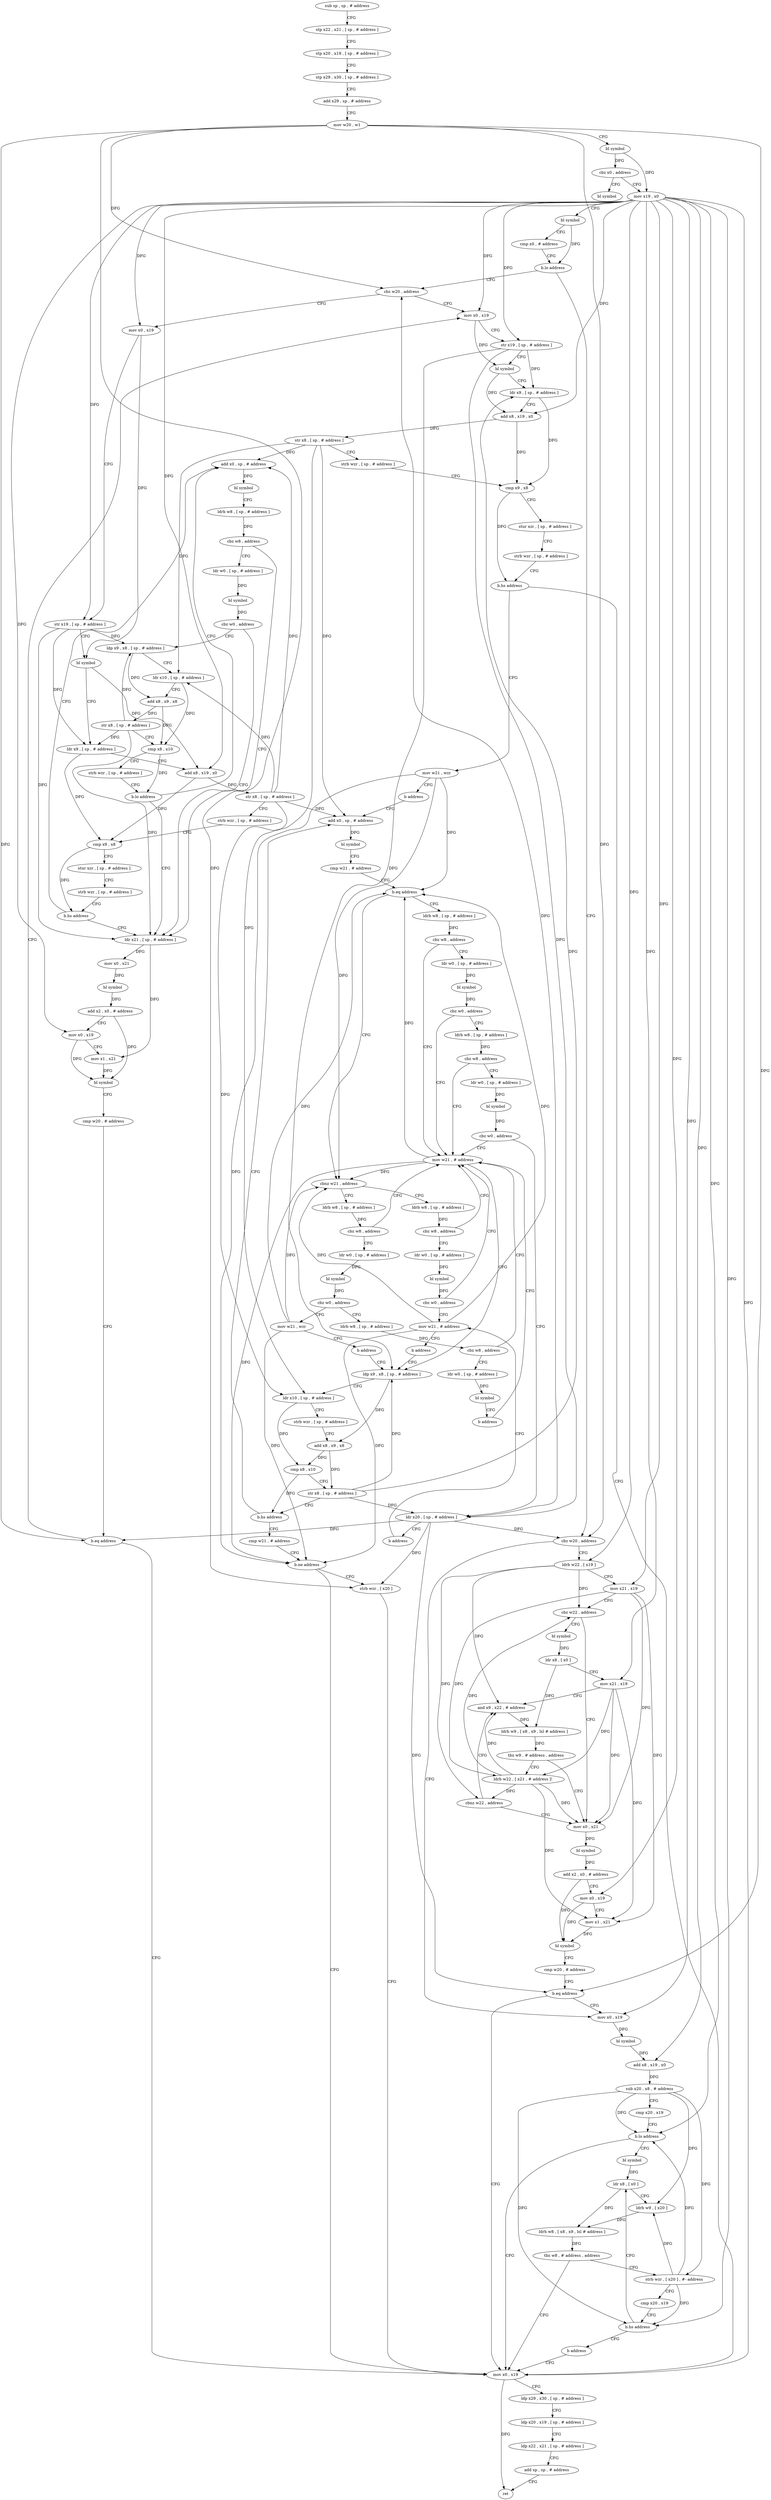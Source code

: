 digraph "func" {
"4254332" [label = "sub sp , sp , # address" ]
"4254336" [label = "stp x22 , x21 , [ sp , # address ]" ]
"4254340" [label = "stp x20 , x19 , [ sp , # address ]" ]
"4254344" [label = "stp x29 , x30 , [ sp , # address ]" ]
"4254348" [label = "add x29 , sp , # address" ]
"4254352" [label = "mov w20 , w1" ]
"4254356" [label = "bl symbol" ]
"4254360" [label = "cbz x0 , address" ]
"4254924" [label = "bl symbol" ]
"4254364" [label = "mov x19 , x0" ]
"4254368" [label = "bl symbol" ]
"4254372" [label = "cmp x0 , # address" ]
"4254376" [label = "b.lo address" ]
"4254748" [label = "cbz w20 , address" ]
"4254380" [label = "cbz w20 , address" ]
"4254828" [label = "mov x0 , x19" ]
"4254752" [label = "ldrb w22 , [ x19 ]" ]
"4254520" [label = "mov x0 , x19" ]
"4254384" [label = "mov x0 , x19" ]
"4254832" [label = "bl symbol" ]
"4254836" [label = "add x8 , x19 , x0" ]
"4254840" [label = "sub x20 , x8 , # address" ]
"4254844" [label = "cmp x20 , x19" ]
"4254848" [label = "b.lo address" ]
"4254900" [label = "mov x0 , x19" ]
"4254852" [label = "bl symbol" ]
"4254756" [label = "mov x21 , x19" ]
"4254760" [label = "cbz w22 , address" ]
"4254796" [label = "mov x0 , x21" ]
"4254764" [label = "bl symbol" ]
"4254524" [label = "str x19 , [ sp , # address ]" ]
"4254528" [label = "bl symbol" ]
"4254532" [label = "ldr x9 , [ sp , # address ]" ]
"4254536" [label = "add x8 , x19 , x0" ]
"4254540" [label = "str x8 , [ sp , # address ]" ]
"4254544" [label = "strb wzr , [ sp , # address ]" ]
"4254548" [label = "cmp x9 , x8" ]
"4254552" [label = "stur xzr , [ sp , # address ]" ]
"4254556" [label = "strb wzr , [ sp , # address ]" ]
"4254560" [label = "b.hs address" ]
"4254564" [label = "mov w21 , wzr" ]
"4254388" [label = "str x19 , [ sp , # address ]" ]
"4254392" [label = "bl symbol" ]
"4254396" [label = "ldr x9 , [ sp , # address ]" ]
"4254400" [label = "add x8 , x19 , x0" ]
"4254404" [label = "str x8 , [ sp , # address ]" ]
"4254408" [label = "strb wzr , [ sp , # address ]" ]
"4254412" [label = "cmp x9 , x8" ]
"4254416" [label = "stur xzr , [ sp , # address ]" ]
"4254420" [label = "strb wzr , [ sp , # address ]" ]
"4254424" [label = "b.hs address" ]
"4254484" [label = "ldr x21 , [ sp , # address ]" ]
"4254428" [label = "add x0 , sp , # address" ]
"4254904" [label = "ldp x29 , x30 , [ sp , # address ]" ]
"4254908" [label = "ldp x20 , x19 , [ sp , # address ]" ]
"4254912" [label = "ldp x22 , x21 , [ sp , # address ]" ]
"4254916" [label = "add sp , sp , # address" ]
"4254920" [label = "ret" ]
"4254856" [label = "ldr x8 , [ x0 ]" ]
"4254800" [label = "bl symbol" ]
"4254804" [label = "add x2 , x0 , # address" ]
"4254808" [label = "mov x0 , x19" ]
"4254812" [label = "mov x1 , x21" ]
"4254816" [label = "bl symbol" ]
"4254820" [label = "cmp w20 , # address" ]
"4254824" [label = "b.eq address" ]
"4254768" [label = "ldr x8 , [ x0 ]" ]
"4254772" [label = "mov x21 , x19" ]
"4254776" [label = "and x9 , x22 , # address" ]
"4254568" [label = "b address" ]
"4254604" [label = "add x0 , sp , # address" ]
"4254488" [label = "mov x0 , x21" ]
"4254492" [label = "bl symbol" ]
"4254496" [label = "add x2 , x0 , # address" ]
"4254500" [label = "mov x0 , x19" ]
"4254504" [label = "mov x1 , x21" ]
"4254508" [label = "bl symbol" ]
"4254512" [label = "cmp w20 , # address" ]
"4254516" [label = "b.eq address" ]
"4254432" [label = "bl symbol" ]
"4254436" [label = "ldrb w8 , [ sp , # address ]" ]
"4254440" [label = "cbz w8 , address" ]
"4254444" [label = "ldr w0 , [ sp , # address ]" ]
"4254872" [label = "strb wzr , [ x20 ] , #- address" ]
"4254876" [label = "cmp x20 , x19" ]
"4254880" [label = "b.hs address" ]
"4254884" [label = "b address" ]
"4254788" [label = "ldrb w22 , [ x21 , # address ]!" ]
"4254792" [label = "cbnz w22 , address" ]
"4254608" [label = "bl symbol" ]
"4254612" [label = "cmp w21 , # address" ]
"4254616" [label = "b.eq address" ]
"4254652" [label = "ldrb w8 , [ sp , # address ]" ]
"4254620" [label = "cbnz w21 , address" ]
"4254448" [label = "bl symbol" ]
"4254452" [label = "cbz w0 , address" ]
"4254456" [label = "ldp x9 , x8 , [ sp , # address ]" ]
"4254860" [label = "ldrb w9 , [ x20 ]" ]
"4254864" [label = "ldrh w8 , [ x8 , x9 , lsl # address ]" ]
"4254868" [label = "tbz w8 , # address , address" ]
"4254780" [label = "ldrh w9 , [ x8 , x9 , lsl # address ]" ]
"4254784" [label = "tbz w9 , # address , address" ]
"4254656" [label = "cbz w8 , address" ]
"4254572" [label = "mov w21 , # address" ]
"4254660" [label = "ldr w0 , [ sp , # address ]" ]
"4254700" [label = "ldrb w8 , [ sp , # address ]" ]
"4254624" [label = "ldrb w8 , [ sp , # address ]" ]
"4254460" [label = "ldr x10 , [ sp , # address ]" ]
"4254464" [label = "add x8 , x9 , x8" ]
"4254468" [label = "str x8 , [ sp , # address ]" ]
"4254472" [label = "cmp x8 , x10" ]
"4254476" [label = "strb wzr , [ sp , # address ]" ]
"4254480" [label = "b.lo address" ]
"4254576" [label = "ldp x9 , x8 , [ sp , # address ]" ]
"4254664" [label = "bl symbol" ]
"4254668" [label = "cbz w0 , address" ]
"4254672" [label = "ldrb w8 , [ sp , # address ]" ]
"4254704" [label = "cbz w8 , address" ]
"4254708" [label = "ldr w0 , [ sp , # address ]" ]
"4254628" [label = "cbz w8 , address" ]
"4254632" [label = "ldr w0 , [ sp , # address ]" ]
"4254888" [label = "cmp w21 , # address" ]
"4254892" [label = "b.ne address" ]
"4254896" [label = "strb wzr , [ x20 ]" ]
"4254676" [label = "cbz w8 , address" ]
"4254680" [label = "ldr w0 , [ sp , # address ]" ]
"4254712" [label = "bl symbol" ]
"4254716" [label = "cbz w0 , address" ]
"4254720" [label = "mov w21 , # address" ]
"4254636" [label = "bl symbol" ]
"4254640" [label = "cbz w0 , address" ]
"4254728" [label = "ldrb w8 , [ sp , # address ]" ]
"4254644" [label = "mov w21 , wzr" ]
"4254684" [label = "bl symbol" ]
"4254688" [label = "cbz w0 , address" ]
"4254692" [label = "ldr x20 , [ sp , # address ]" ]
"4254724" [label = "b address" ]
"4254732" [label = "cbz w8 , address" ]
"4254736" [label = "ldr w0 , [ sp , # address ]" ]
"4254648" [label = "b address" ]
"4254696" [label = "b address" ]
"4254580" [label = "ldr x10 , [ sp , # address ]" ]
"4254584" [label = "strb wzr , [ sp , # address ]" ]
"4254588" [label = "add x8 , x9 , x8" ]
"4254592" [label = "cmp x8 , x10" ]
"4254596" [label = "str x8 , [ sp , # address ]" ]
"4254600" [label = "b.hs address" ]
"4254740" [label = "bl symbol" ]
"4254744" [label = "b address" ]
"4254332" -> "4254336" [ label = "CFG" ]
"4254336" -> "4254340" [ label = "CFG" ]
"4254340" -> "4254344" [ label = "CFG" ]
"4254344" -> "4254348" [ label = "CFG" ]
"4254348" -> "4254352" [ label = "CFG" ]
"4254352" -> "4254356" [ label = "CFG" ]
"4254352" -> "4254748" [ label = "DFG" ]
"4254352" -> "4254380" [ label = "DFG" ]
"4254352" -> "4254824" [ label = "DFG" ]
"4254352" -> "4254516" [ label = "DFG" ]
"4254352" -> "4254896" [ label = "DFG" ]
"4254356" -> "4254360" [ label = "DFG" ]
"4254356" -> "4254364" [ label = "DFG" ]
"4254360" -> "4254924" [ label = "CFG" ]
"4254360" -> "4254364" [ label = "CFG" ]
"4254364" -> "4254368" [ label = "CFG" ]
"4254364" -> "4254828" [ label = "DFG" ]
"4254364" -> "4254836" [ label = "DFG" ]
"4254364" -> "4254848" [ label = "DFG" ]
"4254364" -> "4254752" [ label = "DFG" ]
"4254364" -> "4254756" [ label = "DFG" ]
"4254364" -> "4254520" [ label = "DFG" ]
"4254364" -> "4254524" [ label = "DFG" ]
"4254364" -> "4254536" [ label = "DFG" ]
"4254364" -> "4254384" [ label = "DFG" ]
"4254364" -> "4254388" [ label = "DFG" ]
"4254364" -> "4254400" [ label = "DFG" ]
"4254364" -> "4254900" [ label = "DFG" ]
"4254364" -> "4254808" [ label = "DFG" ]
"4254364" -> "4254772" [ label = "DFG" ]
"4254364" -> "4254500" [ label = "DFG" ]
"4254364" -> "4254880" [ label = "DFG" ]
"4254368" -> "4254372" [ label = "CFG" ]
"4254368" -> "4254376" [ label = "DFG" ]
"4254372" -> "4254376" [ label = "CFG" ]
"4254376" -> "4254748" [ label = "CFG" ]
"4254376" -> "4254380" [ label = "CFG" ]
"4254748" -> "4254828" [ label = "CFG" ]
"4254748" -> "4254752" [ label = "CFG" ]
"4254380" -> "4254520" [ label = "CFG" ]
"4254380" -> "4254384" [ label = "CFG" ]
"4254828" -> "4254832" [ label = "DFG" ]
"4254752" -> "4254756" [ label = "CFG" ]
"4254752" -> "4254760" [ label = "DFG" ]
"4254752" -> "4254776" [ label = "DFG" ]
"4254752" -> "4254792" [ label = "DFG" ]
"4254520" -> "4254524" [ label = "CFG" ]
"4254520" -> "4254528" [ label = "DFG" ]
"4254384" -> "4254388" [ label = "CFG" ]
"4254384" -> "4254392" [ label = "DFG" ]
"4254832" -> "4254836" [ label = "DFG" ]
"4254836" -> "4254840" [ label = "DFG" ]
"4254840" -> "4254844" [ label = "CFG" ]
"4254840" -> "4254848" [ label = "DFG" ]
"4254840" -> "4254860" [ label = "DFG" ]
"4254840" -> "4254872" [ label = "DFG" ]
"4254840" -> "4254880" [ label = "DFG" ]
"4254844" -> "4254848" [ label = "CFG" ]
"4254848" -> "4254900" [ label = "CFG" ]
"4254848" -> "4254852" [ label = "CFG" ]
"4254900" -> "4254904" [ label = "CFG" ]
"4254900" -> "4254920" [ label = "DFG" ]
"4254852" -> "4254856" [ label = "DFG" ]
"4254756" -> "4254760" [ label = "CFG" ]
"4254756" -> "4254796" [ label = "DFG" ]
"4254756" -> "4254812" [ label = "DFG" ]
"4254756" -> "4254788" [ label = "DFG" ]
"4254760" -> "4254796" [ label = "CFG" ]
"4254760" -> "4254764" [ label = "CFG" ]
"4254796" -> "4254800" [ label = "DFG" ]
"4254764" -> "4254768" [ label = "DFG" ]
"4254524" -> "4254528" [ label = "CFG" ]
"4254524" -> "4254532" [ label = "DFG" ]
"4254524" -> "4254576" [ label = "DFG" ]
"4254524" -> "4254692" [ label = "DFG" ]
"4254528" -> "4254532" [ label = "CFG" ]
"4254528" -> "4254536" [ label = "DFG" ]
"4254532" -> "4254536" [ label = "CFG" ]
"4254532" -> "4254548" [ label = "DFG" ]
"4254536" -> "4254540" [ label = "DFG" ]
"4254536" -> "4254548" [ label = "DFG" ]
"4254540" -> "4254544" [ label = "CFG" ]
"4254540" -> "4254460" [ label = "DFG" ]
"4254540" -> "4254580" [ label = "DFG" ]
"4254540" -> "4254428" [ label = "DFG" ]
"4254540" -> "4254604" [ label = "DFG" ]
"4254544" -> "4254548" [ label = "CFG" ]
"4254548" -> "4254552" [ label = "CFG" ]
"4254548" -> "4254560" [ label = "DFG" ]
"4254552" -> "4254556" [ label = "CFG" ]
"4254556" -> "4254560" [ label = "CFG" ]
"4254560" -> "4254900" [ label = "CFG" ]
"4254560" -> "4254564" [ label = "CFG" ]
"4254564" -> "4254568" [ label = "CFG" ]
"4254564" -> "4254616" [ label = "DFG" ]
"4254564" -> "4254620" [ label = "DFG" ]
"4254564" -> "4254892" [ label = "DFG" ]
"4254388" -> "4254392" [ label = "CFG" ]
"4254388" -> "4254396" [ label = "DFG" ]
"4254388" -> "4254484" [ label = "DFG" ]
"4254388" -> "4254456" [ label = "DFG" ]
"4254392" -> "4254396" [ label = "CFG" ]
"4254392" -> "4254400" [ label = "DFG" ]
"4254396" -> "4254400" [ label = "CFG" ]
"4254396" -> "4254412" [ label = "DFG" ]
"4254400" -> "4254404" [ label = "DFG" ]
"4254400" -> "4254412" [ label = "DFG" ]
"4254404" -> "4254408" [ label = "CFG" ]
"4254404" -> "4254460" [ label = "DFG" ]
"4254404" -> "4254580" [ label = "DFG" ]
"4254404" -> "4254428" [ label = "DFG" ]
"4254404" -> "4254604" [ label = "DFG" ]
"4254408" -> "4254412" [ label = "CFG" ]
"4254412" -> "4254416" [ label = "CFG" ]
"4254412" -> "4254424" [ label = "DFG" ]
"4254416" -> "4254420" [ label = "CFG" ]
"4254420" -> "4254424" [ label = "CFG" ]
"4254424" -> "4254484" [ label = "CFG" ]
"4254424" -> "4254428" [ label = "CFG" ]
"4254484" -> "4254488" [ label = "DFG" ]
"4254484" -> "4254504" [ label = "DFG" ]
"4254428" -> "4254432" [ label = "DFG" ]
"4254904" -> "4254908" [ label = "CFG" ]
"4254908" -> "4254912" [ label = "CFG" ]
"4254912" -> "4254916" [ label = "CFG" ]
"4254916" -> "4254920" [ label = "CFG" ]
"4254856" -> "4254860" [ label = "CFG" ]
"4254856" -> "4254864" [ label = "DFG" ]
"4254800" -> "4254804" [ label = "DFG" ]
"4254804" -> "4254808" [ label = "CFG" ]
"4254804" -> "4254816" [ label = "DFG" ]
"4254808" -> "4254812" [ label = "CFG" ]
"4254808" -> "4254816" [ label = "DFG" ]
"4254812" -> "4254816" [ label = "DFG" ]
"4254816" -> "4254820" [ label = "CFG" ]
"4254820" -> "4254824" [ label = "CFG" ]
"4254824" -> "4254900" [ label = "CFG" ]
"4254824" -> "4254828" [ label = "CFG" ]
"4254768" -> "4254772" [ label = "CFG" ]
"4254768" -> "4254780" [ label = "DFG" ]
"4254772" -> "4254776" [ label = "CFG" ]
"4254772" -> "4254796" [ label = "DFG" ]
"4254772" -> "4254812" [ label = "DFG" ]
"4254772" -> "4254788" [ label = "DFG" ]
"4254776" -> "4254780" [ label = "DFG" ]
"4254568" -> "4254604" [ label = "CFG" ]
"4254604" -> "4254608" [ label = "DFG" ]
"4254488" -> "4254492" [ label = "DFG" ]
"4254492" -> "4254496" [ label = "DFG" ]
"4254496" -> "4254500" [ label = "CFG" ]
"4254496" -> "4254508" [ label = "DFG" ]
"4254500" -> "4254504" [ label = "CFG" ]
"4254500" -> "4254508" [ label = "DFG" ]
"4254504" -> "4254508" [ label = "DFG" ]
"4254508" -> "4254512" [ label = "CFG" ]
"4254512" -> "4254516" [ label = "CFG" ]
"4254516" -> "4254900" [ label = "CFG" ]
"4254516" -> "4254520" [ label = "CFG" ]
"4254432" -> "4254436" [ label = "CFG" ]
"4254436" -> "4254440" [ label = "DFG" ]
"4254440" -> "4254484" [ label = "CFG" ]
"4254440" -> "4254444" [ label = "CFG" ]
"4254444" -> "4254448" [ label = "DFG" ]
"4254872" -> "4254876" [ label = "CFG" ]
"4254872" -> "4254860" [ label = "DFG" ]
"4254872" -> "4254848" [ label = "DFG" ]
"4254872" -> "4254880" [ label = "DFG" ]
"4254876" -> "4254880" [ label = "CFG" ]
"4254880" -> "4254856" [ label = "CFG" ]
"4254880" -> "4254884" [ label = "CFG" ]
"4254884" -> "4254900" [ label = "CFG" ]
"4254788" -> "4254792" [ label = "DFG" ]
"4254788" -> "4254760" [ label = "DFG" ]
"4254788" -> "4254796" [ label = "DFG" ]
"4254788" -> "4254812" [ label = "DFG" ]
"4254788" -> "4254776" [ label = "DFG" ]
"4254792" -> "4254776" [ label = "CFG" ]
"4254792" -> "4254796" [ label = "CFG" ]
"4254608" -> "4254612" [ label = "CFG" ]
"4254612" -> "4254616" [ label = "CFG" ]
"4254616" -> "4254652" [ label = "CFG" ]
"4254616" -> "4254620" [ label = "CFG" ]
"4254652" -> "4254656" [ label = "DFG" ]
"4254620" -> "4254700" [ label = "CFG" ]
"4254620" -> "4254624" [ label = "CFG" ]
"4254448" -> "4254452" [ label = "DFG" ]
"4254452" -> "4254484" [ label = "CFG" ]
"4254452" -> "4254456" [ label = "CFG" ]
"4254456" -> "4254460" [ label = "CFG" ]
"4254456" -> "4254464" [ label = "DFG" ]
"4254860" -> "4254864" [ label = "DFG" ]
"4254864" -> "4254868" [ label = "DFG" ]
"4254868" -> "4254900" [ label = "CFG" ]
"4254868" -> "4254872" [ label = "CFG" ]
"4254780" -> "4254784" [ label = "DFG" ]
"4254784" -> "4254796" [ label = "CFG" ]
"4254784" -> "4254788" [ label = "CFG" ]
"4254656" -> "4254572" [ label = "CFG" ]
"4254656" -> "4254660" [ label = "CFG" ]
"4254572" -> "4254576" [ label = "CFG" ]
"4254572" -> "4254616" [ label = "DFG" ]
"4254572" -> "4254620" [ label = "DFG" ]
"4254572" -> "4254892" [ label = "DFG" ]
"4254660" -> "4254664" [ label = "DFG" ]
"4254700" -> "4254704" [ label = "DFG" ]
"4254624" -> "4254628" [ label = "DFG" ]
"4254460" -> "4254464" [ label = "CFG" ]
"4254460" -> "4254472" [ label = "DFG" ]
"4254464" -> "4254468" [ label = "DFG" ]
"4254464" -> "4254472" [ label = "DFG" ]
"4254468" -> "4254472" [ label = "CFG" ]
"4254468" -> "4254396" [ label = "DFG" ]
"4254468" -> "4254484" [ label = "DFG" ]
"4254468" -> "4254456" [ label = "DFG" ]
"4254472" -> "4254476" [ label = "CFG" ]
"4254472" -> "4254480" [ label = "DFG" ]
"4254476" -> "4254480" [ label = "CFG" ]
"4254480" -> "4254428" [ label = "CFG" ]
"4254480" -> "4254484" [ label = "CFG" ]
"4254576" -> "4254580" [ label = "CFG" ]
"4254576" -> "4254588" [ label = "DFG" ]
"4254664" -> "4254668" [ label = "DFG" ]
"4254668" -> "4254572" [ label = "CFG" ]
"4254668" -> "4254672" [ label = "CFG" ]
"4254672" -> "4254676" [ label = "DFG" ]
"4254704" -> "4254572" [ label = "CFG" ]
"4254704" -> "4254708" [ label = "CFG" ]
"4254708" -> "4254712" [ label = "DFG" ]
"4254628" -> "4254572" [ label = "CFG" ]
"4254628" -> "4254632" [ label = "CFG" ]
"4254632" -> "4254636" [ label = "DFG" ]
"4254888" -> "4254892" [ label = "CFG" ]
"4254892" -> "4254900" [ label = "CFG" ]
"4254892" -> "4254896" [ label = "CFG" ]
"4254896" -> "4254900" [ label = "CFG" ]
"4254676" -> "4254572" [ label = "CFG" ]
"4254676" -> "4254680" [ label = "CFG" ]
"4254680" -> "4254684" [ label = "DFG" ]
"4254712" -> "4254716" [ label = "DFG" ]
"4254716" -> "4254572" [ label = "CFG" ]
"4254716" -> "4254720" [ label = "CFG" ]
"4254720" -> "4254724" [ label = "CFG" ]
"4254720" -> "4254616" [ label = "DFG" ]
"4254720" -> "4254620" [ label = "DFG" ]
"4254720" -> "4254892" [ label = "DFG" ]
"4254636" -> "4254640" [ label = "DFG" ]
"4254640" -> "4254728" [ label = "CFG" ]
"4254640" -> "4254644" [ label = "CFG" ]
"4254728" -> "4254732" [ label = "DFG" ]
"4254644" -> "4254648" [ label = "CFG" ]
"4254644" -> "4254616" [ label = "DFG" ]
"4254644" -> "4254620" [ label = "DFG" ]
"4254644" -> "4254892" [ label = "DFG" ]
"4254684" -> "4254688" [ label = "DFG" ]
"4254688" -> "4254572" [ label = "CFG" ]
"4254688" -> "4254692" [ label = "CFG" ]
"4254692" -> "4254696" [ label = "CFG" ]
"4254692" -> "4254748" [ label = "DFG" ]
"4254692" -> "4254380" [ label = "DFG" ]
"4254692" -> "4254824" [ label = "DFG" ]
"4254692" -> "4254516" [ label = "DFG" ]
"4254692" -> "4254896" [ label = "DFG" ]
"4254724" -> "4254576" [ label = "CFG" ]
"4254732" -> "4254572" [ label = "CFG" ]
"4254732" -> "4254736" [ label = "CFG" ]
"4254736" -> "4254740" [ label = "DFG" ]
"4254648" -> "4254576" [ label = "CFG" ]
"4254696" -> "4254720" [ label = "CFG" ]
"4254580" -> "4254584" [ label = "CFG" ]
"4254580" -> "4254592" [ label = "DFG" ]
"4254584" -> "4254588" [ label = "CFG" ]
"4254588" -> "4254592" [ label = "DFG" ]
"4254588" -> "4254596" [ label = "DFG" ]
"4254592" -> "4254596" [ label = "CFG" ]
"4254592" -> "4254600" [ label = "DFG" ]
"4254596" -> "4254600" [ label = "CFG" ]
"4254596" -> "4254532" [ label = "DFG" ]
"4254596" -> "4254576" [ label = "DFG" ]
"4254596" -> "4254692" [ label = "DFG" ]
"4254600" -> "4254888" [ label = "CFG" ]
"4254600" -> "4254604" [ label = "CFG" ]
"4254740" -> "4254744" [ label = "CFG" ]
"4254744" -> "4254572" [ label = "CFG" ]
}
